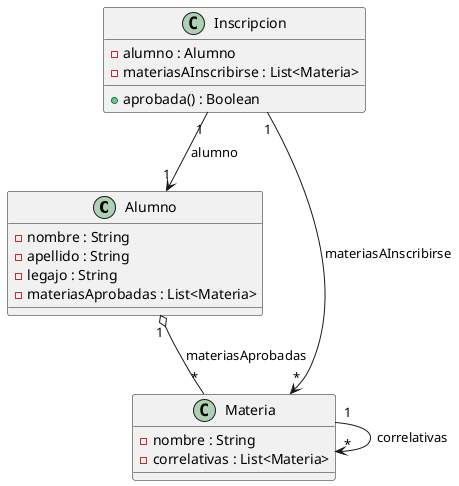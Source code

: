 @startuml

class Alumno {
    - nombre : String
    - apellido : String
    - legajo : String
    - materiasAprobadas : List<Materia>

}

class Materia {
    - nombre : String
    - correlativas : List<Materia>
}

class Inscripcion {
    - alumno : Alumno
    - materiasAInscribirse : List<Materia>
    + aprobada() : Boolean
}

Alumno "1" o-- "*" Materia : materiasAprobadas
Inscripcion "1" --> "1" Alumno : alumno
Inscripcion "1" --> "*" Materia : materiasAInscribirse
Materia "1" --> "*" Materia : correlativas


@enduml
